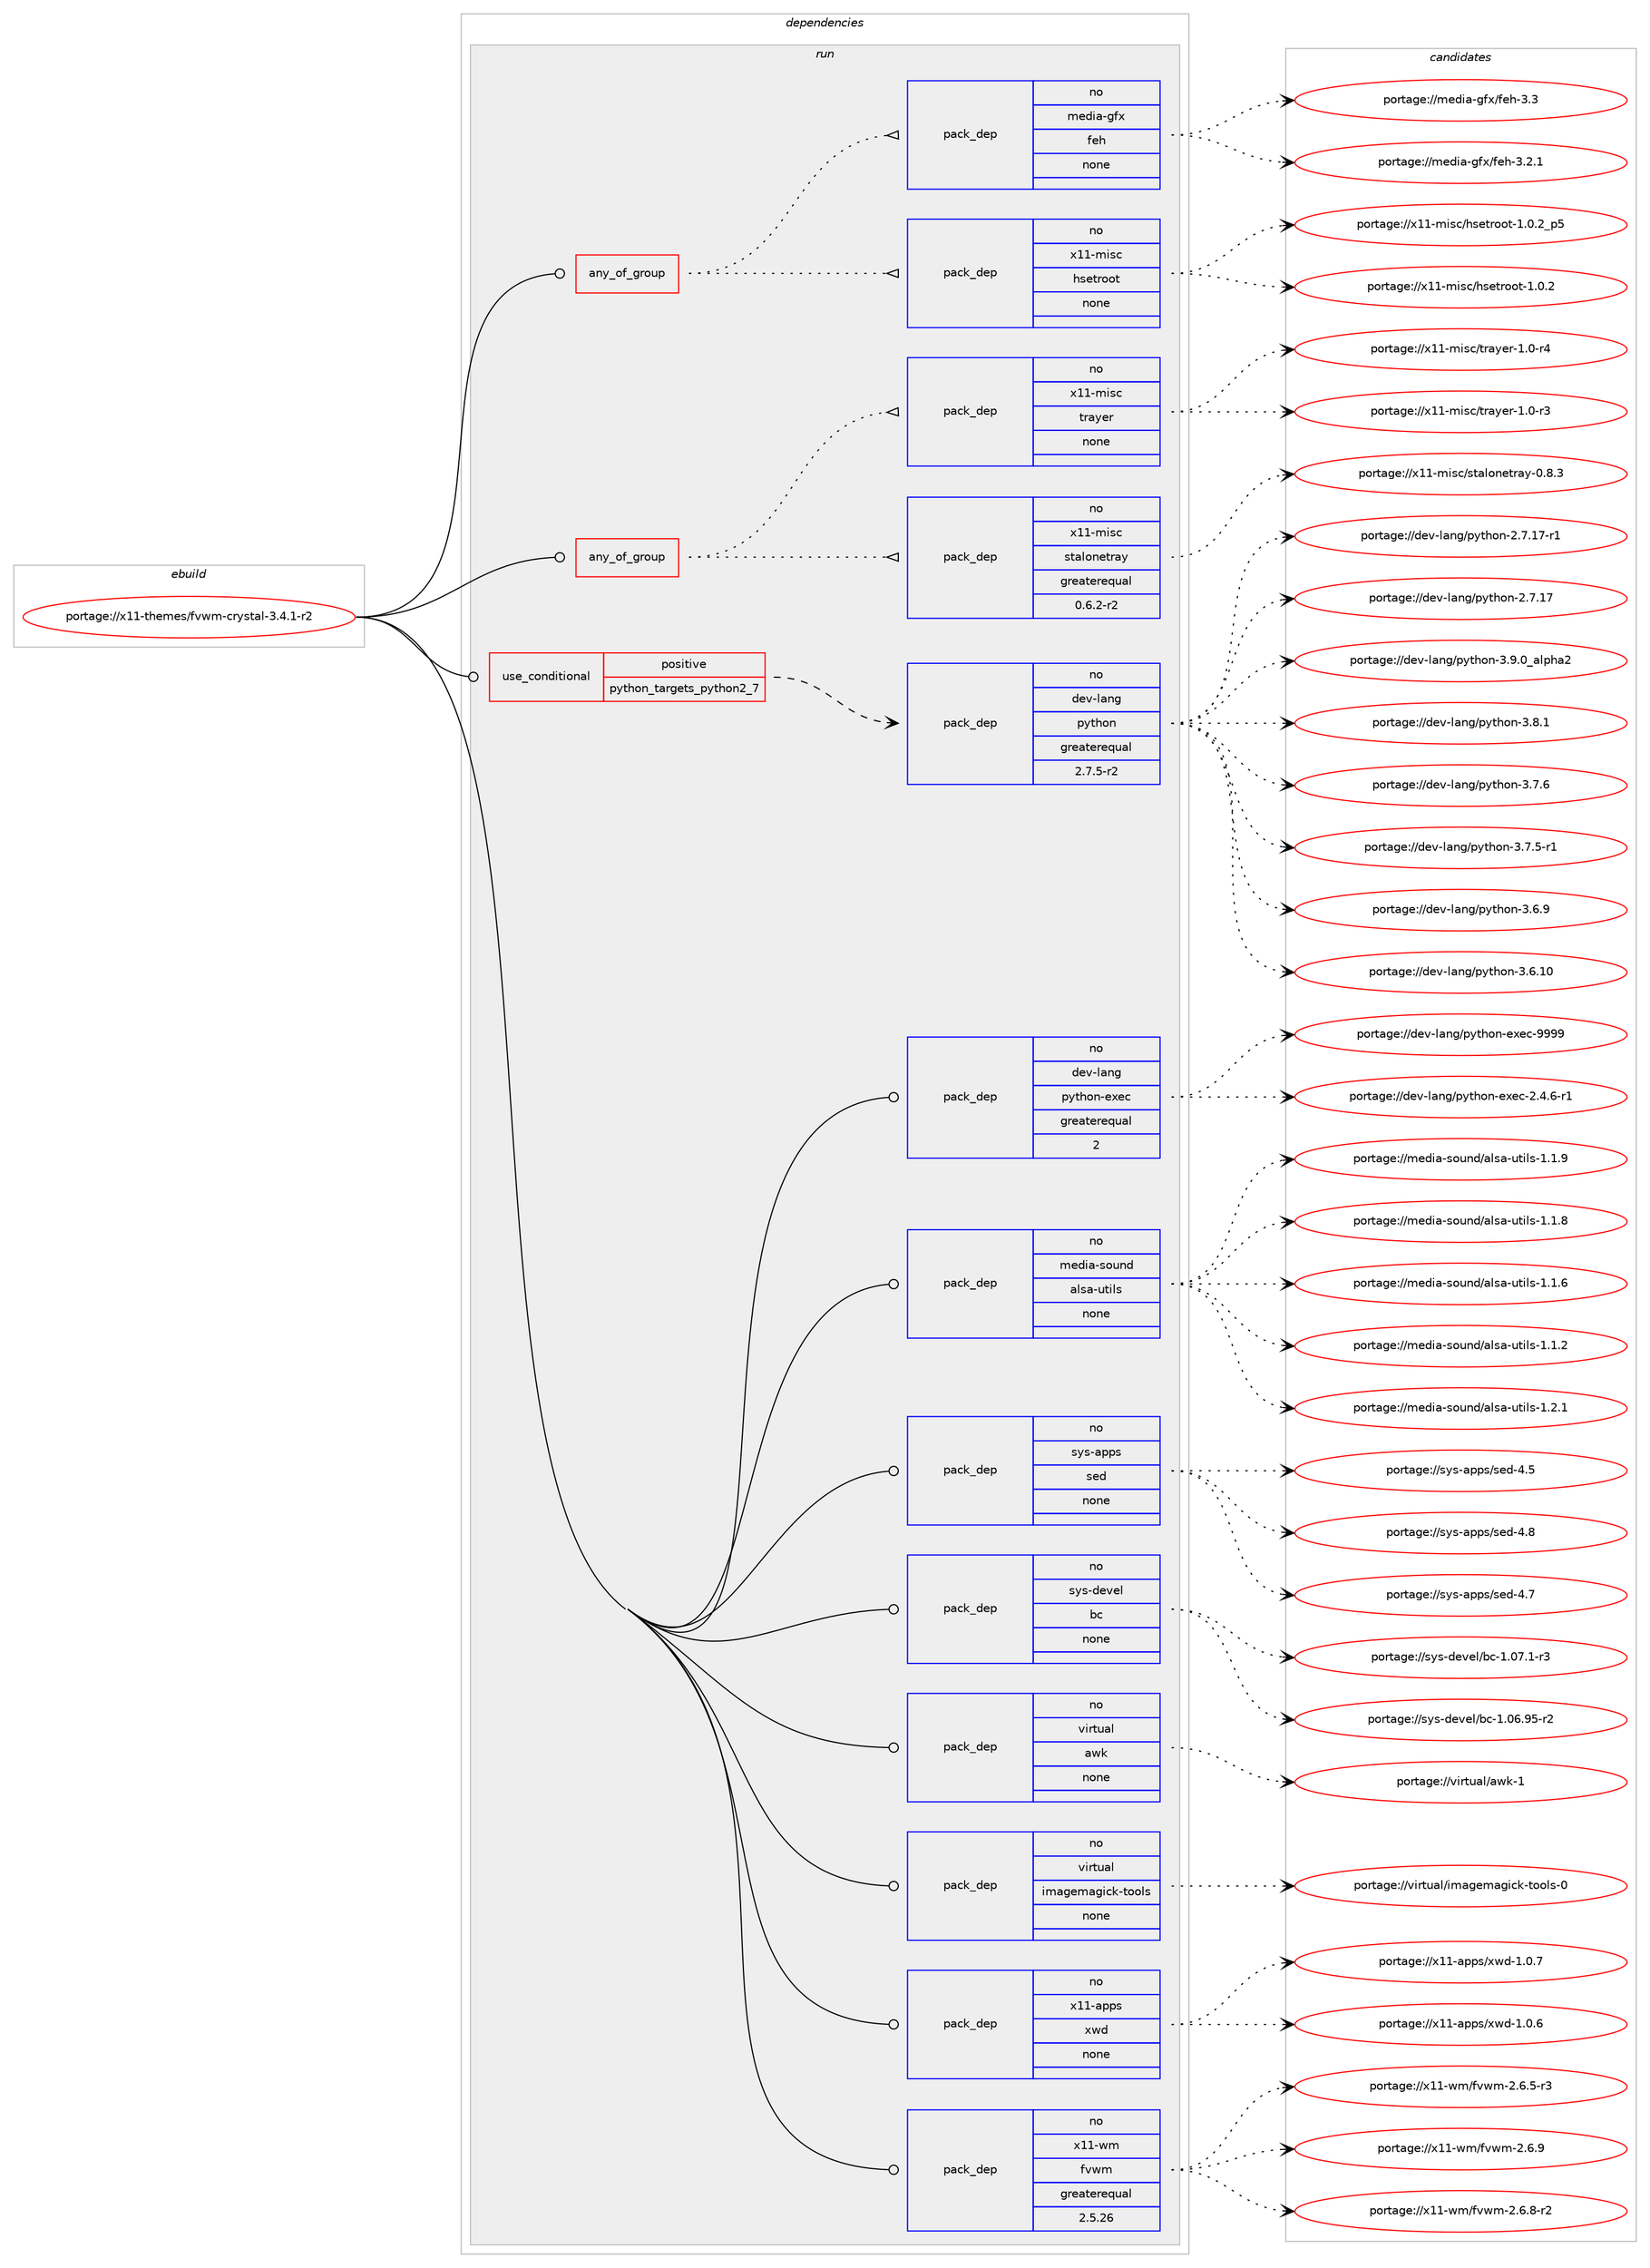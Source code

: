 digraph prolog {

# *************
# Graph options
# *************

newrank=true;
concentrate=true;
compound=true;
graph [rankdir=LR,fontname=Helvetica,fontsize=10,ranksep=1.5];#, ranksep=2.5, nodesep=0.2];
edge  [arrowhead=vee];
node  [fontname=Helvetica,fontsize=10];

# **********
# The ebuild
# **********

subgraph cluster_leftcol {
color=gray;
rank=same;
label=<<i>ebuild</i>>;
id [label="portage://x11-themes/fvwm-crystal-3.4.1-r2", color=red, width=4, href="../x11-themes/fvwm-crystal-3.4.1-r2.svg"];
}

# ****************
# The dependencies
# ****************

subgraph cluster_midcol {
color=gray;
label=<<i>dependencies</i>>;
subgraph cluster_compile {
fillcolor="#eeeeee";
style=filled;
label=<<i>compile</i>>;
}
subgraph cluster_compileandrun {
fillcolor="#eeeeee";
style=filled;
label=<<i>compile and run</i>>;
}
subgraph cluster_run {
fillcolor="#eeeeee";
style=filled;
label=<<i>run</i>>;
subgraph any90 {
dependency6460 [label=<<TABLE BORDER="0" CELLBORDER="1" CELLSPACING="0" CELLPADDING="4"><TR><TD CELLPADDING="10">any_of_group</TD></TR></TABLE>>, shape=none, color=red];subgraph pack5370 {
dependency6461 [label=<<TABLE BORDER="0" CELLBORDER="1" CELLSPACING="0" CELLPADDING="4" WIDTH="220"><TR><TD ROWSPAN="6" CELLPADDING="30">pack_dep</TD></TR><TR><TD WIDTH="110">no</TD></TR><TR><TD>x11-misc</TD></TR><TR><TD>hsetroot</TD></TR><TR><TD>none</TD></TR><TR><TD></TD></TR></TABLE>>, shape=none, color=blue];
}
dependency6460:e -> dependency6461:w [weight=20,style="dotted",arrowhead="oinv"];
subgraph pack5371 {
dependency6462 [label=<<TABLE BORDER="0" CELLBORDER="1" CELLSPACING="0" CELLPADDING="4" WIDTH="220"><TR><TD ROWSPAN="6" CELLPADDING="30">pack_dep</TD></TR><TR><TD WIDTH="110">no</TD></TR><TR><TD>media-gfx</TD></TR><TR><TD>feh</TD></TR><TR><TD>none</TD></TR><TR><TD></TD></TR></TABLE>>, shape=none, color=blue];
}
dependency6460:e -> dependency6462:w [weight=20,style="dotted",arrowhead="oinv"];
}
id:e -> dependency6460:w [weight=20,style="solid",arrowhead="odot"];
subgraph any91 {
dependency6463 [label=<<TABLE BORDER="0" CELLBORDER="1" CELLSPACING="0" CELLPADDING="4"><TR><TD CELLPADDING="10">any_of_group</TD></TR></TABLE>>, shape=none, color=red];subgraph pack5372 {
dependency6464 [label=<<TABLE BORDER="0" CELLBORDER="1" CELLSPACING="0" CELLPADDING="4" WIDTH="220"><TR><TD ROWSPAN="6" CELLPADDING="30">pack_dep</TD></TR><TR><TD WIDTH="110">no</TD></TR><TR><TD>x11-misc</TD></TR><TR><TD>stalonetray</TD></TR><TR><TD>greaterequal</TD></TR><TR><TD>0.6.2-r2</TD></TR></TABLE>>, shape=none, color=blue];
}
dependency6463:e -> dependency6464:w [weight=20,style="dotted",arrowhead="oinv"];
subgraph pack5373 {
dependency6465 [label=<<TABLE BORDER="0" CELLBORDER="1" CELLSPACING="0" CELLPADDING="4" WIDTH="220"><TR><TD ROWSPAN="6" CELLPADDING="30">pack_dep</TD></TR><TR><TD WIDTH="110">no</TD></TR><TR><TD>x11-misc</TD></TR><TR><TD>trayer</TD></TR><TR><TD>none</TD></TR><TR><TD></TD></TR></TABLE>>, shape=none, color=blue];
}
dependency6463:e -> dependency6465:w [weight=20,style="dotted",arrowhead="oinv"];
}
id:e -> dependency6463:w [weight=20,style="solid",arrowhead="odot"];
subgraph cond1000 {
dependency6466 [label=<<TABLE BORDER="0" CELLBORDER="1" CELLSPACING="0" CELLPADDING="4"><TR><TD ROWSPAN="3" CELLPADDING="10">use_conditional</TD></TR><TR><TD>positive</TD></TR><TR><TD>python_targets_python2_7</TD></TR></TABLE>>, shape=none, color=red];
subgraph pack5374 {
dependency6467 [label=<<TABLE BORDER="0" CELLBORDER="1" CELLSPACING="0" CELLPADDING="4" WIDTH="220"><TR><TD ROWSPAN="6" CELLPADDING="30">pack_dep</TD></TR><TR><TD WIDTH="110">no</TD></TR><TR><TD>dev-lang</TD></TR><TR><TD>python</TD></TR><TR><TD>greaterequal</TD></TR><TR><TD>2.7.5-r2</TD></TR></TABLE>>, shape=none, color=blue];
}
dependency6466:e -> dependency6467:w [weight=20,style="dashed",arrowhead="vee"];
}
id:e -> dependency6466:w [weight=20,style="solid",arrowhead="odot"];
subgraph pack5375 {
dependency6468 [label=<<TABLE BORDER="0" CELLBORDER="1" CELLSPACING="0" CELLPADDING="4" WIDTH="220"><TR><TD ROWSPAN="6" CELLPADDING="30">pack_dep</TD></TR><TR><TD WIDTH="110">no</TD></TR><TR><TD>dev-lang</TD></TR><TR><TD>python-exec</TD></TR><TR><TD>greaterequal</TD></TR><TR><TD>2</TD></TR></TABLE>>, shape=none, color=blue];
}
id:e -> dependency6468:w [weight=20,style="solid",arrowhead="odot"];
subgraph pack5376 {
dependency6469 [label=<<TABLE BORDER="0" CELLBORDER="1" CELLSPACING="0" CELLPADDING="4" WIDTH="220"><TR><TD ROWSPAN="6" CELLPADDING="30">pack_dep</TD></TR><TR><TD WIDTH="110">no</TD></TR><TR><TD>media-sound</TD></TR><TR><TD>alsa-utils</TD></TR><TR><TD>none</TD></TR><TR><TD></TD></TR></TABLE>>, shape=none, color=blue];
}
id:e -> dependency6469:w [weight=20,style="solid",arrowhead="odot"];
subgraph pack5377 {
dependency6470 [label=<<TABLE BORDER="0" CELLBORDER="1" CELLSPACING="0" CELLPADDING="4" WIDTH="220"><TR><TD ROWSPAN="6" CELLPADDING="30">pack_dep</TD></TR><TR><TD WIDTH="110">no</TD></TR><TR><TD>sys-apps</TD></TR><TR><TD>sed</TD></TR><TR><TD>none</TD></TR><TR><TD></TD></TR></TABLE>>, shape=none, color=blue];
}
id:e -> dependency6470:w [weight=20,style="solid",arrowhead="odot"];
subgraph pack5378 {
dependency6471 [label=<<TABLE BORDER="0" CELLBORDER="1" CELLSPACING="0" CELLPADDING="4" WIDTH="220"><TR><TD ROWSPAN="6" CELLPADDING="30">pack_dep</TD></TR><TR><TD WIDTH="110">no</TD></TR><TR><TD>sys-devel</TD></TR><TR><TD>bc</TD></TR><TR><TD>none</TD></TR><TR><TD></TD></TR></TABLE>>, shape=none, color=blue];
}
id:e -> dependency6471:w [weight=20,style="solid",arrowhead="odot"];
subgraph pack5379 {
dependency6472 [label=<<TABLE BORDER="0" CELLBORDER="1" CELLSPACING="0" CELLPADDING="4" WIDTH="220"><TR><TD ROWSPAN="6" CELLPADDING="30">pack_dep</TD></TR><TR><TD WIDTH="110">no</TD></TR><TR><TD>virtual</TD></TR><TR><TD>awk</TD></TR><TR><TD>none</TD></TR><TR><TD></TD></TR></TABLE>>, shape=none, color=blue];
}
id:e -> dependency6472:w [weight=20,style="solid",arrowhead="odot"];
subgraph pack5380 {
dependency6473 [label=<<TABLE BORDER="0" CELLBORDER="1" CELLSPACING="0" CELLPADDING="4" WIDTH="220"><TR><TD ROWSPAN="6" CELLPADDING="30">pack_dep</TD></TR><TR><TD WIDTH="110">no</TD></TR><TR><TD>virtual</TD></TR><TR><TD>imagemagick-tools</TD></TR><TR><TD>none</TD></TR><TR><TD></TD></TR></TABLE>>, shape=none, color=blue];
}
id:e -> dependency6473:w [weight=20,style="solid",arrowhead="odot"];
subgraph pack5381 {
dependency6474 [label=<<TABLE BORDER="0" CELLBORDER="1" CELLSPACING="0" CELLPADDING="4" WIDTH="220"><TR><TD ROWSPAN="6" CELLPADDING="30">pack_dep</TD></TR><TR><TD WIDTH="110">no</TD></TR><TR><TD>x11-apps</TD></TR><TR><TD>xwd</TD></TR><TR><TD>none</TD></TR><TR><TD></TD></TR></TABLE>>, shape=none, color=blue];
}
id:e -> dependency6474:w [weight=20,style="solid",arrowhead="odot"];
subgraph pack5382 {
dependency6475 [label=<<TABLE BORDER="0" CELLBORDER="1" CELLSPACING="0" CELLPADDING="4" WIDTH="220"><TR><TD ROWSPAN="6" CELLPADDING="30">pack_dep</TD></TR><TR><TD WIDTH="110">no</TD></TR><TR><TD>x11-wm</TD></TR><TR><TD>fvwm</TD></TR><TR><TD>greaterequal</TD></TR><TR><TD>2.5.26</TD></TR></TABLE>>, shape=none, color=blue];
}
id:e -> dependency6475:w [weight=20,style="solid",arrowhead="odot"];
}
}

# **************
# The candidates
# **************

subgraph cluster_choices {
rank=same;
color=gray;
label=<<i>candidates</i>>;

subgraph choice5370 {
color=black;
nodesep=1;
choice12049494510910511599471041151011161141111111164549464846509511253 [label="portage://x11-misc/hsetroot-1.0.2_p5", color=red, width=4,href="../x11-misc/hsetroot-1.0.2_p5.svg"];
choice1204949451091051159947104115101116114111111116454946484650 [label="portage://x11-misc/hsetroot-1.0.2", color=red, width=4,href="../x11-misc/hsetroot-1.0.2.svg"];
dependency6461:e -> choice12049494510910511599471041151011161141111111164549464846509511253:w [style=dotted,weight="100"];
dependency6461:e -> choice1204949451091051159947104115101116114111111116454946484650:w [style=dotted,weight="100"];
}
subgraph choice5371 {
color=black;
nodesep=1;
choice10910110010597451031021204710210110445514651 [label="portage://media-gfx/feh-3.3", color=red, width=4,href="../media-gfx/feh-3.3.svg"];
choice109101100105974510310212047102101104455146504649 [label="portage://media-gfx/feh-3.2.1", color=red, width=4,href="../media-gfx/feh-3.2.1.svg"];
dependency6462:e -> choice10910110010597451031021204710210110445514651:w [style=dotted,weight="100"];
dependency6462:e -> choice109101100105974510310212047102101104455146504649:w [style=dotted,weight="100"];
}
subgraph choice5372 {
color=black;
nodesep=1;
choice12049494510910511599471151169710811111010111611497121454846564651 [label="portage://x11-misc/stalonetray-0.8.3", color=red, width=4,href="../x11-misc/stalonetray-0.8.3.svg"];
dependency6464:e -> choice12049494510910511599471151169710811111010111611497121454846564651:w [style=dotted,weight="100"];
}
subgraph choice5373 {
color=black;
nodesep=1;
choice120494945109105115994711611497121101114454946484511452 [label="portage://x11-misc/trayer-1.0-r4", color=red, width=4,href="../x11-misc/trayer-1.0-r4.svg"];
choice120494945109105115994711611497121101114454946484511451 [label="portage://x11-misc/trayer-1.0-r3", color=red, width=4,href="../x11-misc/trayer-1.0-r3.svg"];
dependency6465:e -> choice120494945109105115994711611497121101114454946484511452:w [style=dotted,weight="100"];
dependency6465:e -> choice120494945109105115994711611497121101114454946484511451:w [style=dotted,weight="100"];
}
subgraph choice5374 {
color=black;
nodesep=1;
choice10010111845108971101034711212111610411111045514657464895971081121049750 [label="portage://dev-lang/python-3.9.0_alpha2", color=red, width=4,href="../dev-lang/python-3.9.0_alpha2.svg"];
choice100101118451089711010347112121116104111110455146564649 [label="portage://dev-lang/python-3.8.1", color=red, width=4,href="../dev-lang/python-3.8.1.svg"];
choice100101118451089711010347112121116104111110455146554654 [label="portage://dev-lang/python-3.7.6", color=red, width=4,href="../dev-lang/python-3.7.6.svg"];
choice1001011184510897110103471121211161041111104551465546534511449 [label="portage://dev-lang/python-3.7.5-r1", color=red, width=4,href="../dev-lang/python-3.7.5-r1.svg"];
choice100101118451089711010347112121116104111110455146544657 [label="portage://dev-lang/python-3.6.9", color=red, width=4,href="../dev-lang/python-3.6.9.svg"];
choice10010111845108971101034711212111610411111045514654464948 [label="portage://dev-lang/python-3.6.10", color=red, width=4,href="../dev-lang/python-3.6.10.svg"];
choice100101118451089711010347112121116104111110455046554649554511449 [label="portage://dev-lang/python-2.7.17-r1", color=red, width=4,href="../dev-lang/python-2.7.17-r1.svg"];
choice10010111845108971101034711212111610411111045504655464955 [label="portage://dev-lang/python-2.7.17", color=red, width=4,href="../dev-lang/python-2.7.17.svg"];
dependency6467:e -> choice10010111845108971101034711212111610411111045514657464895971081121049750:w [style=dotted,weight="100"];
dependency6467:e -> choice100101118451089711010347112121116104111110455146564649:w [style=dotted,weight="100"];
dependency6467:e -> choice100101118451089711010347112121116104111110455146554654:w [style=dotted,weight="100"];
dependency6467:e -> choice1001011184510897110103471121211161041111104551465546534511449:w [style=dotted,weight="100"];
dependency6467:e -> choice100101118451089711010347112121116104111110455146544657:w [style=dotted,weight="100"];
dependency6467:e -> choice10010111845108971101034711212111610411111045514654464948:w [style=dotted,weight="100"];
dependency6467:e -> choice100101118451089711010347112121116104111110455046554649554511449:w [style=dotted,weight="100"];
dependency6467:e -> choice10010111845108971101034711212111610411111045504655464955:w [style=dotted,weight="100"];
}
subgraph choice5375 {
color=black;
nodesep=1;
choice10010111845108971101034711212111610411111045101120101994557575757 [label="portage://dev-lang/python-exec-9999", color=red, width=4,href="../dev-lang/python-exec-9999.svg"];
choice10010111845108971101034711212111610411111045101120101994550465246544511449 [label="portage://dev-lang/python-exec-2.4.6-r1", color=red, width=4,href="../dev-lang/python-exec-2.4.6-r1.svg"];
dependency6468:e -> choice10010111845108971101034711212111610411111045101120101994557575757:w [style=dotted,weight="100"];
dependency6468:e -> choice10010111845108971101034711212111610411111045101120101994550465246544511449:w [style=dotted,weight="100"];
}
subgraph choice5376 {
color=black;
nodesep=1;
choice109101100105974511511111711010047971081159745117116105108115454946504649 [label="portage://media-sound/alsa-utils-1.2.1", color=red, width=4,href="../media-sound/alsa-utils-1.2.1.svg"];
choice109101100105974511511111711010047971081159745117116105108115454946494657 [label="portage://media-sound/alsa-utils-1.1.9", color=red, width=4,href="../media-sound/alsa-utils-1.1.9.svg"];
choice109101100105974511511111711010047971081159745117116105108115454946494656 [label="portage://media-sound/alsa-utils-1.1.8", color=red, width=4,href="../media-sound/alsa-utils-1.1.8.svg"];
choice109101100105974511511111711010047971081159745117116105108115454946494654 [label="portage://media-sound/alsa-utils-1.1.6", color=red, width=4,href="../media-sound/alsa-utils-1.1.6.svg"];
choice109101100105974511511111711010047971081159745117116105108115454946494650 [label="portage://media-sound/alsa-utils-1.1.2", color=red, width=4,href="../media-sound/alsa-utils-1.1.2.svg"];
dependency6469:e -> choice109101100105974511511111711010047971081159745117116105108115454946504649:w [style=dotted,weight="100"];
dependency6469:e -> choice109101100105974511511111711010047971081159745117116105108115454946494657:w [style=dotted,weight="100"];
dependency6469:e -> choice109101100105974511511111711010047971081159745117116105108115454946494656:w [style=dotted,weight="100"];
dependency6469:e -> choice109101100105974511511111711010047971081159745117116105108115454946494654:w [style=dotted,weight="100"];
dependency6469:e -> choice109101100105974511511111711010047971081159745117116105108115454946494650:w [style=dotted,weight="100"];
}
subgraph choice5377 {
color=black;
nodesep=1;
choice11512111545971121121154711510110045524656 [label="portage://sys-apps/sed-4.8", color=red, width=4,href="../sys-apps/sed-4.8.svg"];
choice11512111545971121121154711510110045524655 [label="portage://sys-apps/sed-4.7", color=red, width=4,href="../sys-apps/sed-4.7.svg"];
choice11512111545971121121154711510110045524653 [label="portage://sys-apps/sed-4.5", color=red, width=4,href="../sys-apps/sed-4.5.svg"];
dependency6470:e -> choice11512111545971121121154711510110045524656:w [style=dotted,weight="100"];
dependency6470:e -> choice11512111545971121121154711510110045524655:w [style=dotted,weight="100"];
dependency6470:e -> choice11512111545971121121154711510110045524653:w [style=dotted,weight="100"];
}
subgraph choice5378 {
color=black;
nodesep=1;
choice11512111545100101118101108479899454946485546494511451 [label="portage://sys-devel/bc-1.07.1-r3", color=red, width=4,href="../sys-devel/bc-1.07.1-r3.svg"];
choice1151211154510010111810110847989945494648544657534511450 [label="portage://sys-devel/bc-1.06.95-r2", color=red, width=4,href="../sys-devel/bc-1.06.95-r2.svg"];
dependency6471:e -> choice11512111545100101118101108479899454946485546494511451:w [style=dotted,weight="100"];
dependency6471:e -> choice1151211154510010111810110847989945494648544657534511450:w [style=dotted,weight="100"];
}
subgraph choice5379 {
color=black;
nodesep=1;
choice1181051141161179710847971191074549 [label="portage://virtual/awk-1", color=red, width=4,href="../virtual/awk-1.svg"];
dependency6472:e -> choice1181051141161179710847971191074549:w [style=dotted,weight="100"];
}
subgraph choice5380 {
color=black;
nodesep=1;
choice1181051141161179710847105109971031011099710310599107451161111111081154548 [label="portage://virtual/imagemagick-tools-0", color=red, width=4,href="../virtual/imagemagick-tools-0.svg"];
dependency6473:e -> choice1181051141161179710847105109971031011099710310599107451161111111081154548:w [style=dotted,weight="100"];
}
subgraph choice5381 {
color=black;
nodesep=1;
choice1204949459711211211547120119100454946484655 [label="portage://x11-apps/xwd-1.0.7", color=red, width=4,href="../x11-apps/xwd-1.0.7.svg"];
choice1204949459711211211547120119100454946484654 [label="portage://x11-apps/xwd-1.0.6", color=red, width=4,href="../x11-apps/xwd-1.0.6.svg"];
dependency6474:e -> choice1204949459711211211547120119100454946484655:w [style=dotted,weight="100"];
dependency6474:e -> choice1204949459711211211547120119100454946484654:w [style=dotted,weight="100"];
}
subgraph choice5382 {
color=black;
nodesep=1;
choice12049494511910947102118119109455046544657 [label="portage://x11-wm/fvwm-2.6.9", color=red, width=4,href="../x11-wm/fvwm-2.6.9.svg"];
choice120494945119109471021181191094550465446564511450 [label="portage://x11-wm/fvwm-2.6.8-r2", color=red, width=4,href="../x11-wm/fvwm-2.6.8-r2.svg"];
choice120494945119109471021181191094550465446534511451 [label="portage://x11-wm/fvwm-2.6.5-r3", color=red, width=4,href="../x11-wm/fvwm-2.6.5-r3.svg"];
dependency6475:e -> choice12049494511910947102118119109455046544657:w [style=dotted,weight="100"];
dependency6475:e -> choice120494945119109471021181191094550465446564511450:w [style=dotted,weight="100"];
dependency6475:e -> choice120494945119109471021181191094550465446534511451:w [style=dotted,weight="100"];
}
}

}
